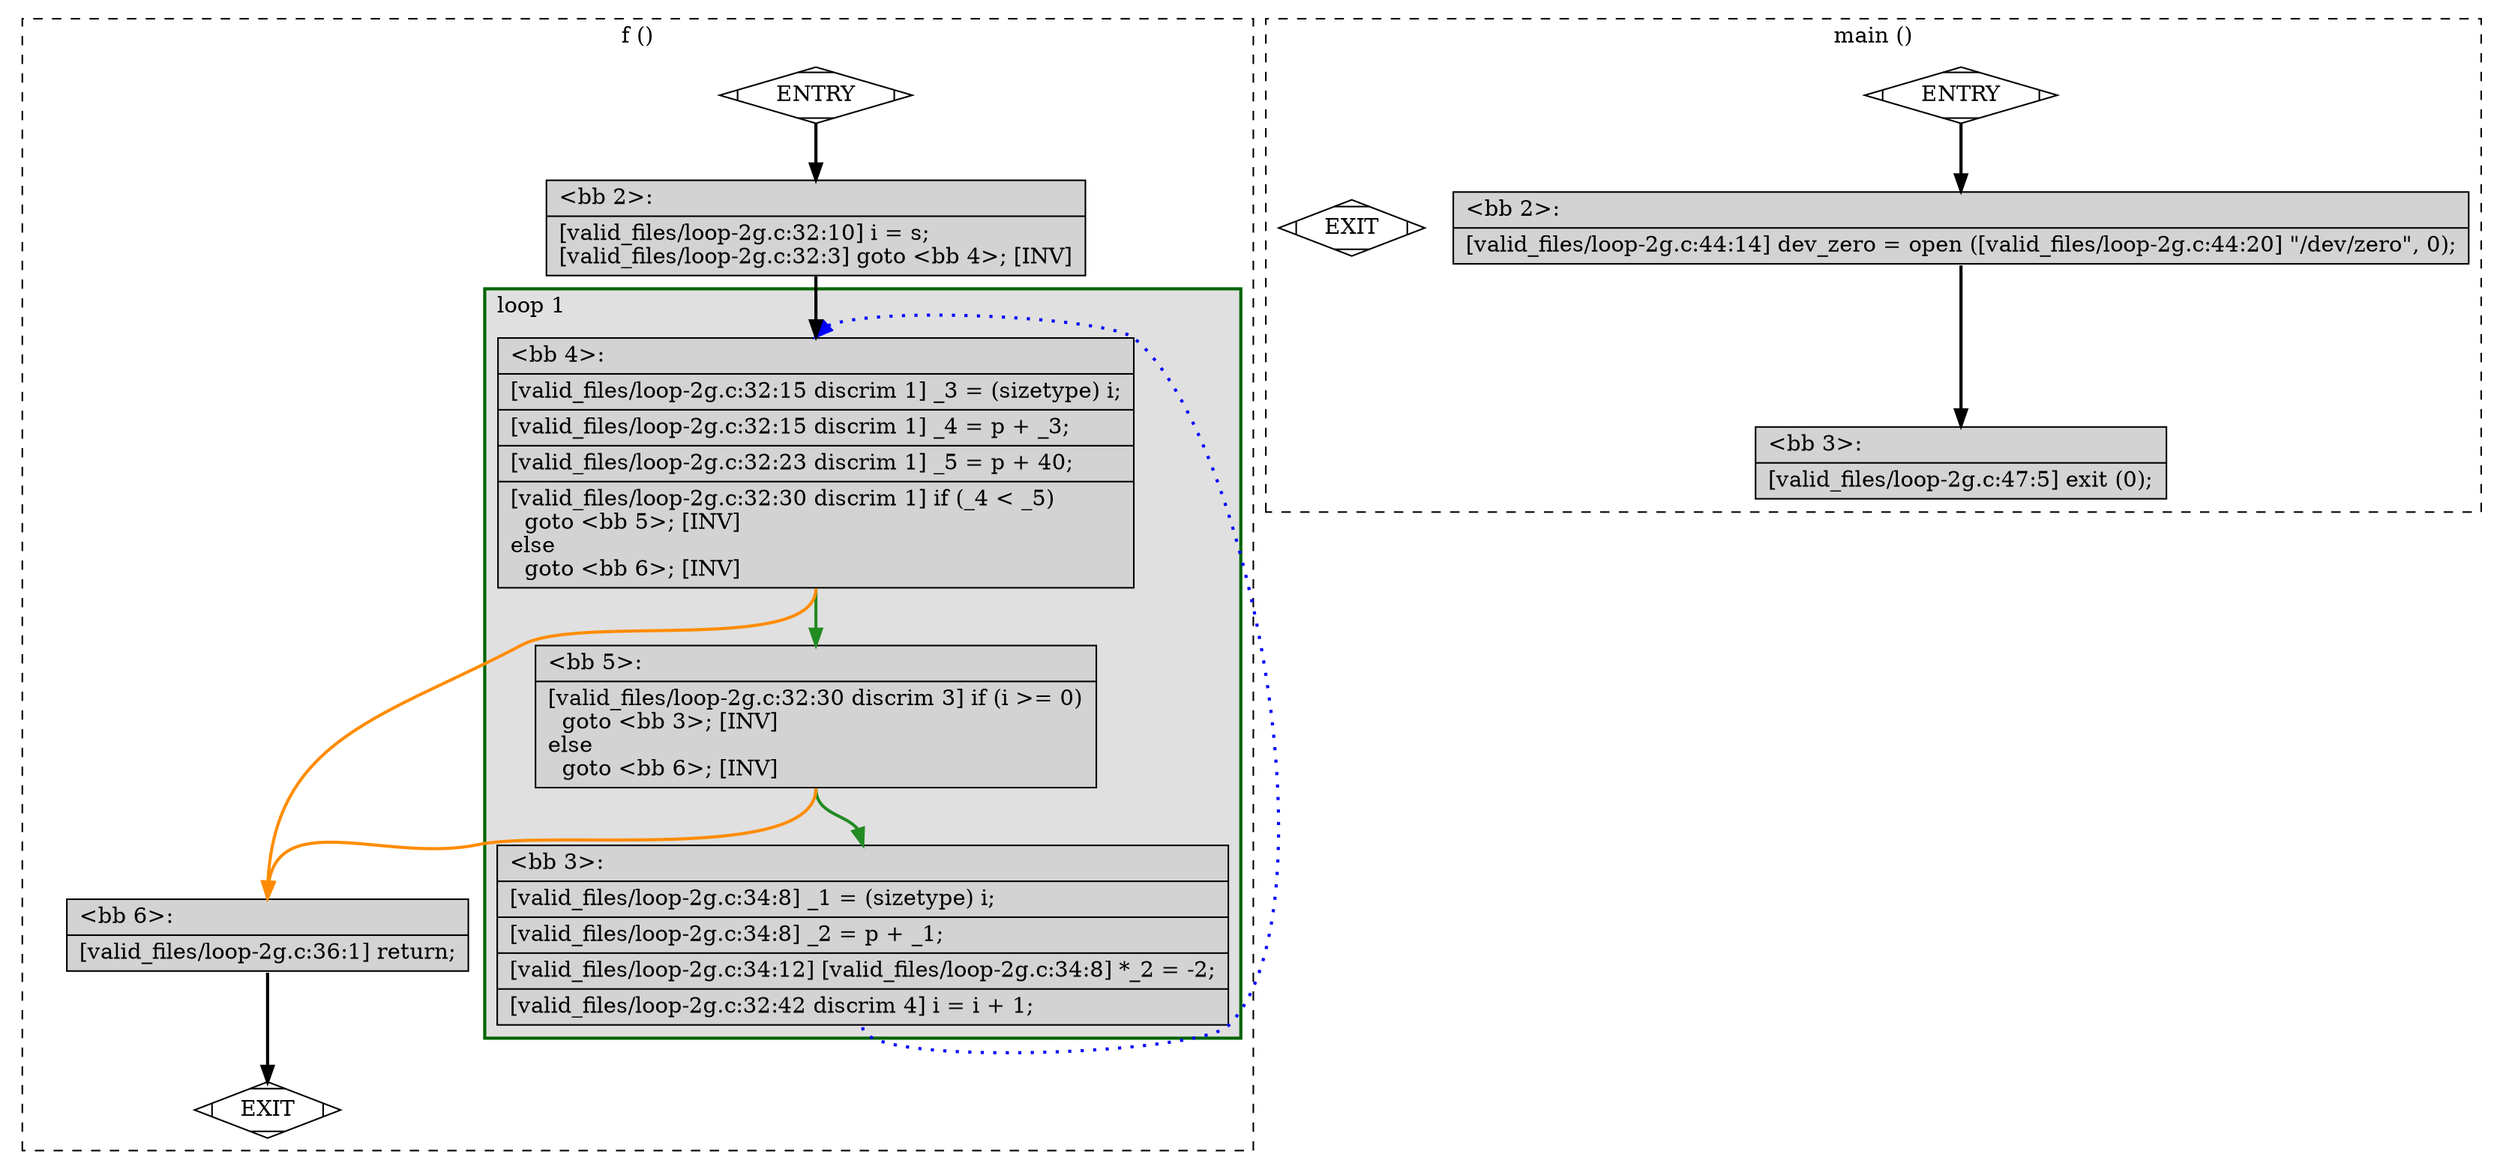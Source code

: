 digraph "a-loop-2g.c.015t.cfg" {
overlap=false;
subgraph "cluster_f" {
	style="dashed";
	color="black";
	label="f ()";
	subgraph cluster_6_1 {
	style="filled";
	color="darkgreen";
	fillcolor="grey88";
	label="loop 1";
	labeljust=l;
	penwidth=2;
	fn_6_basic_block_4 [shape=record,style=filled,fillcolor=lightgrey,label="{\<bb\ 4\>:\l\
|[valid_files/loop-2g.c:32:15\ discrim\ 1]\ _3\ =\ (sizetype)\ i;\l\
|[valid_files/loop-2g.c:32:15\ discrim\ 1]\ _4\ =\ p\ +\ _3;\l\
|[valid_files/loop-2g.c:32:23\ discrim\ 1]\ _5\ =\ p\ +\ 40;\l\
|[valid_files/loop-2g.c:32:30\ discrim\ 1]\ if\ (_4\ \<\ _5)\l\
\ \ goto\ \<bb\ 5\>;\ [INV]\l\
else\l\
\ \ goto\ \<bb\ 6\>;\ [INV]\l\
}"];

	fn_6_basic_block_5 [shape=record,style=filled,fillcolor=lightgrey,label="{\<bb\ 5\>:\l\
|[valid_files/loop-2g.c:32:30\ discrim\ 3]\ if\ (i\ \>=\ 0)\l\
\ \ goto\ \<bb\ 3\>;\ [INV]\l\
else\l\
\ \ goto\ \<bb\ 6\>;\ [INV]\l\
}"];

	fn_6_basic_block_3 [shape=record,style=filled,fillcolor=lightgrey,label="{\<bb\ 3\>:\l\
|[valid_files/loop-2g.c:34:8]\ _1\ =\ (sizetype)\ i;\l\
|[valid_files/loop-2g.c:34:8]\ _2\ =\ p\ +\ _1;\l\
|[valid_files/loop-2g.c:34:12]\ [valid_files/loop-2g.c:34:8]\ *_2\ =\ -2;\l\
|[valid_files/loop-2g.c:32:42\ discrim\ 4]\ i\ =\ i\ +\ 1;\l\
}"];

	}
	fn_6_basic_block_0 [shape=Mdiamond,style=filled,fillcolor=white,label="ENTRY"];

	fn_6_basic_block_1 [shape=Mdiamond,style=filled,fillcolor=white,label="EXIT"];

	fn_6_basic_block_2 [shape=record,style=filled,fillcolor=lightgrey,label="{\<bb\ 2\>:\l\
|[valid_files/loop-2g.c:32:10]\ i\ =\ s;\l\
[valid_files/loop-2g.c:32:3]\ goto\ \<bb\ 4\>;\ [INV]\l\
}"];

	fn_6_basic_block_6 [shape=record,style=filled,fillcolor=lightgrey,label="{\<bb\ 6\>:\l\
|[valid_files/loop-2g.c:36:1]\ return;\l\
}"];

	fn_6_basic_block_0:s -> fn_6_basic_block_2:n [style="solid,bold",color=black,weight=100,constraint=true];
	fn_6_basic_block_2:s -> fn_6_basic_block_4:n [style="solid,bold",color=black,weight=100,constraint=true];
	fn_6_basic_block_3:s -> fn_6_basic_block_4:n [style="dotted,bold",color=blue,weight=10,constraint=false];
	fn_6_basic_block_4:s -> fn_6_basic_block_5:n [style="solid,bold",color=forestgreen,weight=10,constraint=true];
	fn_6_basic_block_4:s -> fn_6_basic_block_6:n [style="solid,bold",color=darkorange,weight=10,constraint=true];
	fn_6_basic_block_5:s -> fn_6_basic_block_3:n [style="solid,bold",color=forestgreen,weight=10,constraint=true];
	fn_6_basic_block_5:s -> fn_6_basic_block_6:n [style="solid,bold",color=darkorange,weight=10,constraint=true];
	fn_6_basic_block_6:s -> fn_6_basic_block_1:n [style="solid,bold",color=black,weight=10,constraint=true];
	fn_6_basic_block_0:s -> fn_6_basic_block_1:n [style="invis",constraint=true];
}
subgraph "cluster_main" {
	style="dashed";
	color="black";
	label="main ()";
	fn_7_basic_block_0 [shape=Mdiamond,style=filled,fillcolor=white,label="ENTRY"];

	fn_7_basic_block_1 [shape=Mdiamond,style=filled,fillcolor=white,label="EXIT"];

	fn_7_basic_block_2 [shape=record,style=filled,fillcolor=lightgrey,label="{\<bb\ 2\>:\l\
|[valid_files/loop-2g.c:44:14]\ dev_zero\ =\ open\ ([valid_files/loop-2g.c:44:20]\ \"/dev/zero\",\ 0);\l\
}"];

	fn_7_basic_block_3 [shape=record,style=filled,fillcolor=lightgrey,label="{\<bb\ 3\>:\l\
|[valid_files/loop-2g.c:47:5]\ exit\ (0);\l\
}"];

	fn_7_basic_block_0:s -> fn_7_basic_block_2:n [style="solid,bold",color=black,weight=100,constraint=true];
	fn_7_basic_block_2:s -> fn_7_basic_block_3:n [style="solid,bold",color=black,weight=100,constraint=true];
	fn_7_basic_block_0:s -> fn_7_basic_block_1:n [style="invis",constraint=true];
}
}
